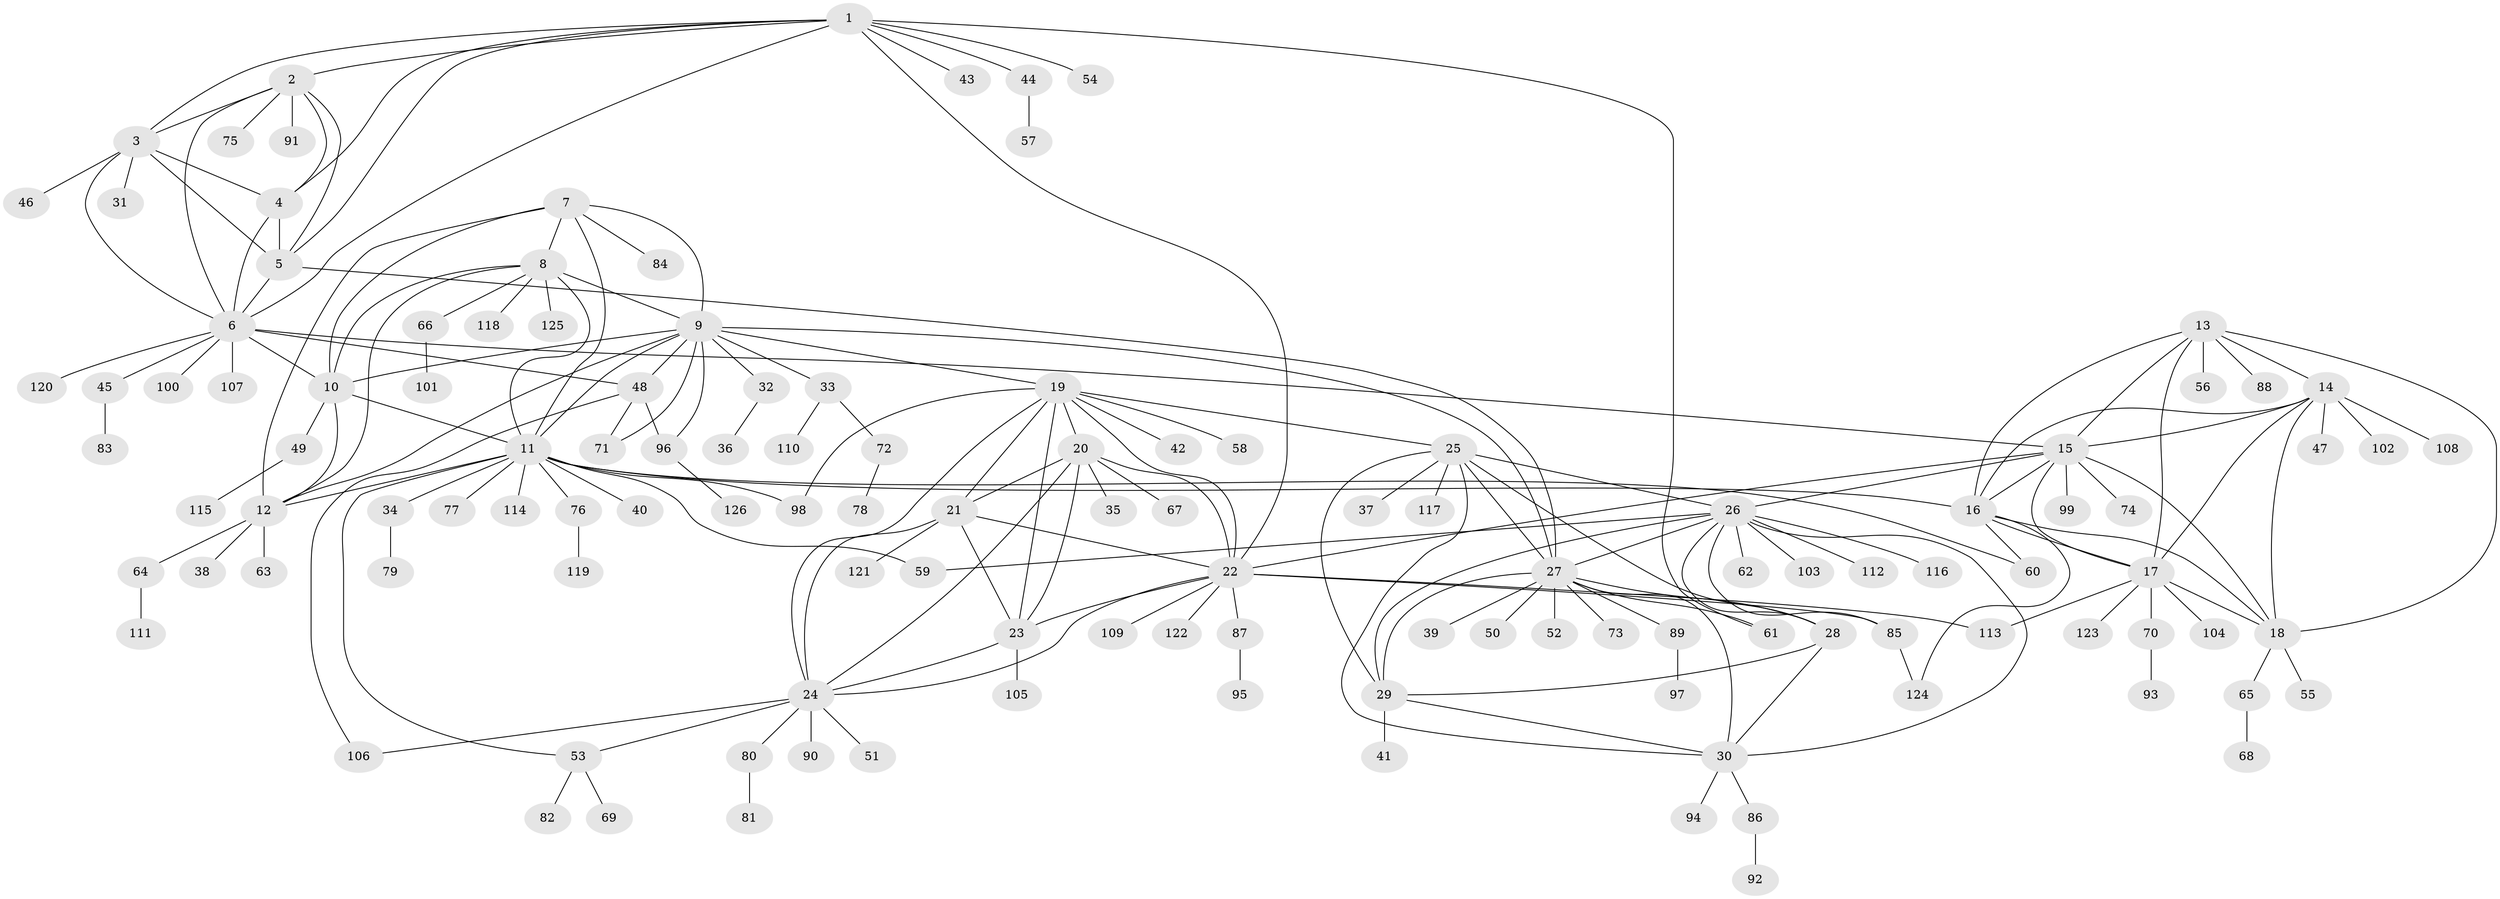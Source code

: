 // Generated by graph-tools (version 1.1) at 2025/55/03/09/25 04:55:23]
// undirected, 126 vertices, 193 edges
graph export_dot {
graph [start="1"]
  node [color=gray90,style=filled];
  1;
  2;
  3;
  4;
  5;
  6;
  7;
  8;
  9;
  10;
  11;
  12;
  13;
  14;
  15;
  16;
  17;
  18;
  19;
  20;
  21;
  22;
  23;
  24;
  25;
  26;
  27;
  28;
  29;
  30;
  31;
  32;
  33;
  34;
  35;
  36;
  37;
  38;
  39;
  40;
  41;
  42;
  43;
  44;
  45;
  46;
  47;
  48;
  49;
  50;
  51;
  52;
  53;
  54;
  55;
  56;
  57;
  58;
  59;
  60;
  61;
  62;
  63;
  64;
  65;
  66;
  67;
  68;
  69;
  70;
  71;
  72;
  73;
  74;
  75;
  76;
  77;
  78;
  79;
  80;
  81;
  82;
  83;
  84;
  85;
  86;
  87;
  88;
  89;
  90;
  91;
  92;
  93;
  94;
  95;
  96;
  97;
  98;
  99;
  100;
  101;
  102;
  103;
  104;
  105;
  106;
  107;
  108;
  109;
  110;
  111;
  112;
  113;
  114;
  115;
  116;
  117;
  118;
  119;
  120;
  121;
  122;
  123;
  124;
  125;
  126;
  1 -- 2;
  1 -- 3;
  1 -- 4;
  1 -- 5;
  1 -- 6;
  1 -- 22;
  1 -- 43;
  1 -- 44;
  1 -- 54;
  1 -- 61;
  2 -- 3;
  2 -- 4;
  2 -- 5;
  2 -- 6;
  2 -- 75;
  2 -- 91;
  3 -- 4;
  3 -- 5;
  3 -- 6;
  3 -- 31;
  3 -- 46;
  4 -- 5;
  4 -- 6;
  5 -- 6;
  5 -- 27;
  6 -- 10;
  6 -- 15;
  6 -- 45;
  6 -- 48;
  6 -- 100;
  6 -- 107;
  6 -- 120;
  7 -- 8;
  7 -- 9;
  7 -- 10;
  7 -- 11;
  7 -- 12;
  7 -- 84;
  8 -- 9;
  8 -- 10;
  8 -- 11;
  8 -- 12;
  8 -- 66;
  8 -- 118;
  8 -- 125;
  9 -- 10;
  9 -- 11;
  9 -- 12;
  9 -- 19;
  9 -- 27;
  9 -- 32;
  9 -- 33;
  9 -- 48;
  9 -- 71;
  9 -- 96;
  10 -- 11;
  10 -- 12;
  10 -- 49;
  11 -- 12;
  11 -- 16;
  11 -- 34;
  11 -- 40;
  11 -- 53;
  11 -- 59;
  11 -- 60;
  11 -- 76;
  11 -- 77;
  11 -- 98;
  11 -- 114;
  12 -- 38;
  12 -- 63;
  12 -- 64;
  13 -- 14;
  13 -- 15;
  13 -- 16;
  13 -- 17;
  13 -- 18;
  13 -- 56;
  13 -- 88;
  14 -- 15;
  14 -- 16;
  14 -- 17;
  14 -- 18;
  14 -- 47;
  14 -- 102;
  14 -- 108;
  15 -- 16;
  15 -- 17;
  15 -- 18;
  15 -- 22;
  15 -- 26;
  15 -- 74;
  15 -- 99;
  16 -- 17;
  16 -- 18;
  16 -- 60;
  16 -- 124;
  17 -- 18;
  17 -- 70;
  17 -- 104;
  17 -- 113;
  17 -- 123;
  18 -- 55;
  18 -- 65;
  19 -- 20;
  19 -- 21;
  19 -- 22;
  19 -- 23;
  19 -- 24;
  19 -- 25;
  19 -- 42;
  19 -- 58;
  19 -- 98;
  20 -- 21;
  20 -- 22;
  20 -- 23;
  20 -- 24;
  20 -- 35;
  20 -- 67;
  21 -- 22;
  21 -- 23;
  21 -- 24;
  21 -- 121;
  22 -- 23;
  22 -- 24;
  22 -- 85;
  22 -- 87;
  22 -- 109;
  22 -- 113;
  22 -- 122;
  23 -- 24;
  23 -- 105;
  24 -- 51;
  24 -- 53;
  24 -- 80;
  24 -- 90;
  24 -- 106;
  25 -- 26;
  25 -- 27;
  25 -- 28;
  25 -- 29;
  25 -- 30;
  25 -- 37;
  25 -- 117;
  26 -- 27;
  26 -- 28;
  26 -- 29;
  26 -- 30;
  26 -- 59;
  26 -- 62;
  26 -- 85;
  26 -- 103;
  26 -- 112;
  26 -- 116;
  27 -- 28;
  27 -- 29;
  27 -- 30;
  27 -- 39;
  27 -- 50;
  27 -- 52;
  27 -- 61;
  27 -- 73;
  27 -- 89;
  28 -- 29;
  28 -- 30;
  29 -- 30;
  29 -- 41;
  30 -- 86;
  30 -- 94;
  32 -- 36;
  33 -- 72;
  33 -- 110;
  34 -- 79;
  44 -- 57;
  45 -- 83;
  48 -- 71;
  48 -- 96;
  48 -- 106;
  49 -- 115;
  53 -- 69;
  53 -- 82;
  64 -- 111;
  65 -- 68;
  66 -- 101;
  70 -- 93;
  72 -- 78;
  76 -- 119;
  80 -- 81;
  85 -- 124;
  86 -- 92;
  87 -- 95;
  89 -- 97;
  96 -- 126;
}
